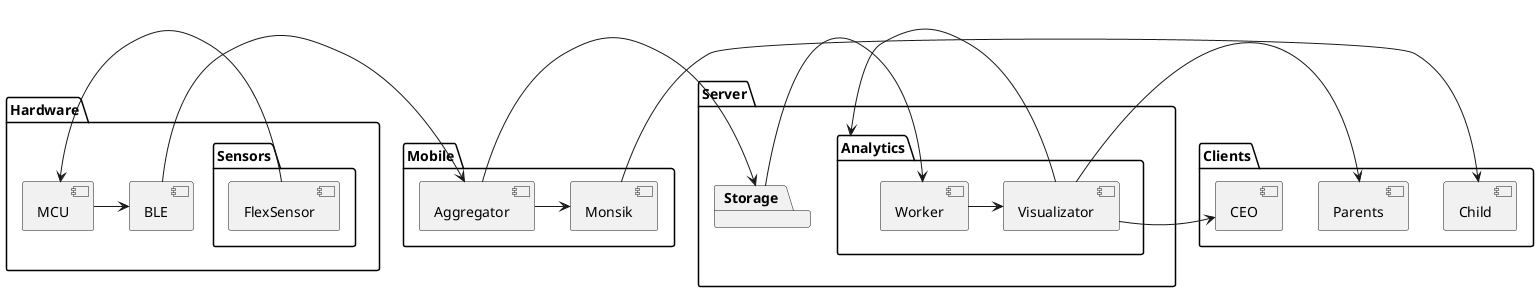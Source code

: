 @startuml
skinparam componentStyle uml2

package Hardware {
    component MCU
    component BLE

    package Sensors {
        [FlexSensor] -> [MCU]
    }

    [MCU] -> [BLE]
}

package Mobile {
    [BLE] -> [Aggregator]
    [Aggregator] -> [Monsik]
}

package Server {
    package Storage {
        [Aggregator] -> [Storage]
    }
    package Analytics {
        [Storage] -> [Worker]
        [Worker] -> [Visualizator]
    }
}

package Clients {
    [Monsik] -> [Child]
    
    [Visualizator] -> [Parents]
    [Visualizator] -> [Analytics]
    [Visualizator] -> [CEO]
}

@enduml

